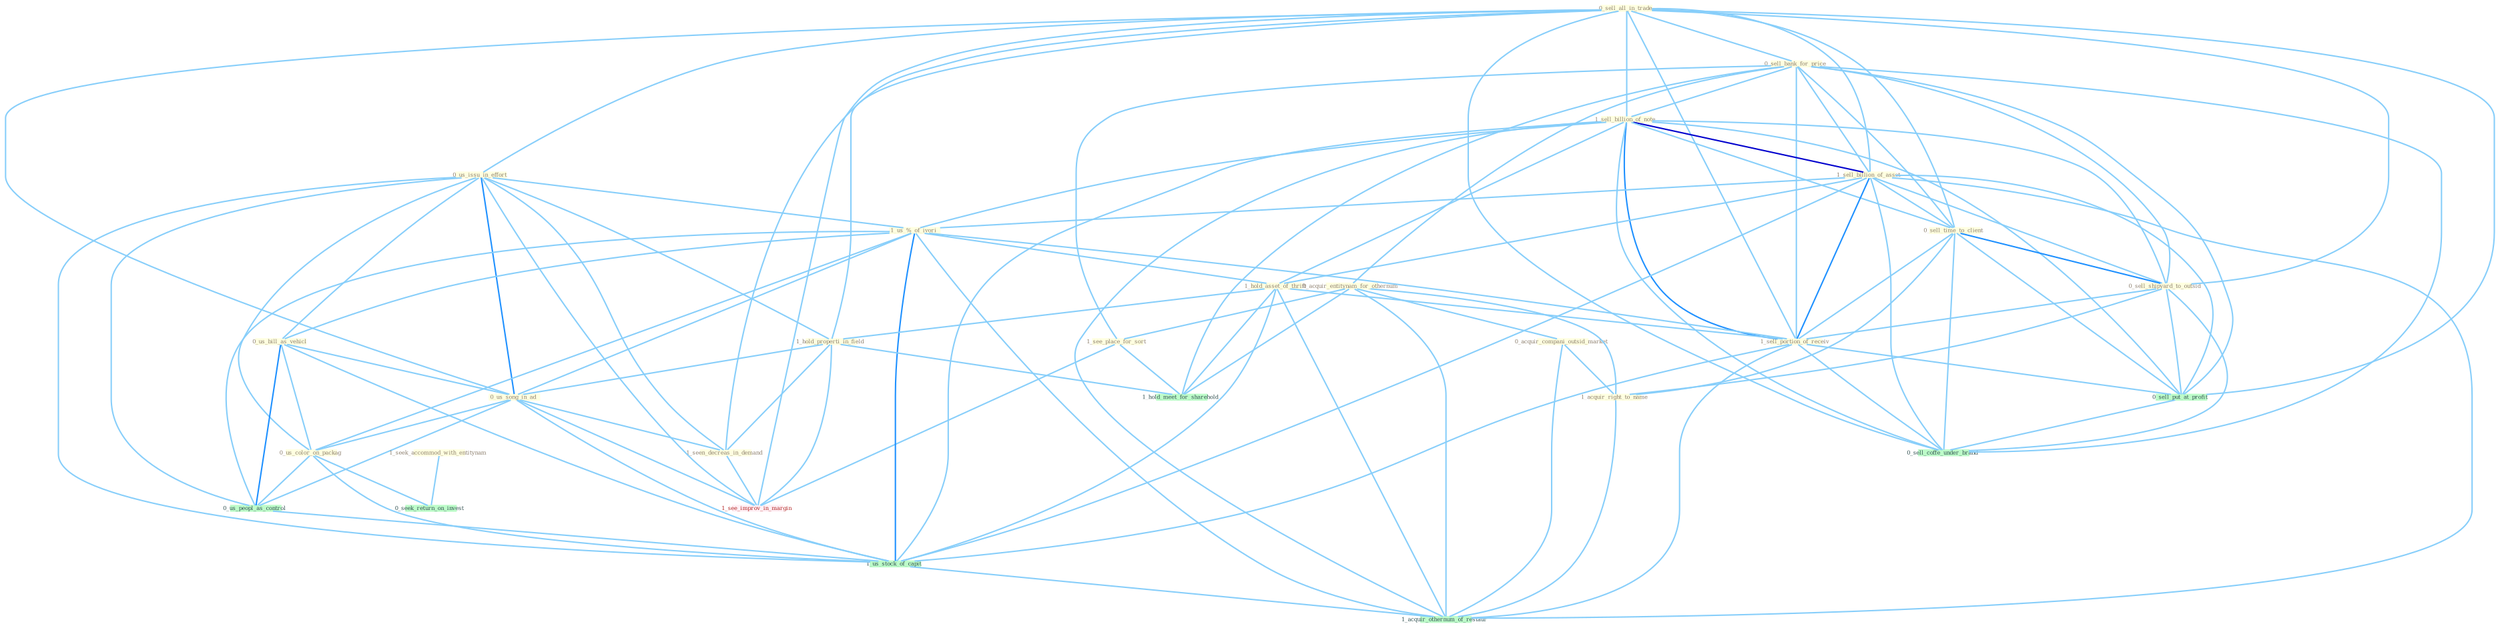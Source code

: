 Graph G{ 
    node
    [shape=polygon,style=filled,width=.5,height=.06,color="#BDFCC9",fixedsize=true,fontsize=4,
    fontcolor="#2f4f4f"];
    {node
    [color="#ffffe0", fontcolor="#8b7d6b"] "0_sell_all_in_trade " "0_us_issu_in_effort " "0_sell_bank_for_price " "0_acquir_entitynam_for_othernum " "1_sell_billion_of_note " "1_sell_billion_of_asset " "0_sell_time_to_client " "1_see_place_for_sort " "1_us_%_of_ivori " "0_acquir_compani_outsid_market " "1_hold_asset_of_thrift " "0_us_bill_as_vehicl " "0_sell_shipyard_to_outsid " "1_sell_portion_of_receiv " "1_hold_properti_in_field " "0_us_song_in_ad " "0_us_color_on_packag " "1_seen_decreas_in_demand " "1_acquir_right_to_name " "1_seek_accommod_with_entitynam "}
{node [color="#fff0f5", fontcolor="#b22222"] "1_see_improv_in_margin "}
edge [color="#B0E2FF"];

	"0_sell_all_in_trade " -- "0_us_issu_in_effort " [w="1", color="#87cefa" ];
	"0_sell_all_in_trade " -- "0_sell_bank_for_price " [w="1", color="#87cefa" ];
	"0_sell_all_in_trade " -- "1_sell_billion_of_note " [w="1", color="#87cefa" ];
	"0_sell_all_in_trade " -- "1_sell_billion_of_asset " [w="1", color="#87cefa" ];
	"0_sell_all_in_trade " -- "0_sell_time_to_client " [w="1", color="#87cefa" ];
	"0_sell_all_in_trade " -- "0_sell_shipyard_to_outsid " [w="1", color="#87cefa" ];
	"0_sell_all_in_trade " -- "1_sell_portion_of_receiv " [w="1", color="#87cefa" ];
	"0_sell_all_in_trade " -- "1_hold_properti_in_field " [w="1", color="#87cefa" ];
	"0_sell_all_in_trade " -- "0_us_song_in_ad " [w="1", color="#87cefa" ];
	"0_sell_all_in_trade " -- "1_seen_decreas_in_demand " [w="1", color="#87cefa" ];
	"0_sell_all_in_trade " -- "0_sell_put_at_profit " [w="1", color="#87cefa" ];
	"0_sell_all_in_trade " -- "1_see_improv_in_margin " [w="1", color="#87cefa" ];
	"0_sell_all_in_trade " -- "0_sell_coffe_under_brand " [w="1", color="#87cefa" ];
	"0_us_issu_in_effort " -- "1_us_%_of_ivori " [w="1", color="#87cefa" ];
	"0_us_issu_in_effort " -- "0_us_bill_as_vehicl " [w="1", color="#87cefa" ];
	"0_us_issu_in_effort " -- "1_hold_properti_in_field " [w="1", color="#87cefa" ];
	"0_us_issu_in_effort " -- "0_us_song_in_ad " [w="2", color="#1e90ff" , len=0.8];
	"0_us_issu_in_effort " -- "0_us_color_on_packag " [w="1", color="#87cefa" ];
	"0_us_issu_in_effort " -- "1_seen_decreas_in_demand " [w="1", color="#87cefa" ];
	"0_us_issu_in_effort " -- "0_us_peopl_as_control " [w="1", color="#87cefa" ];
	"0_us_issu_in_effort " -- "1_us_stock_of_capit " [w="1", color="#87cefa" ];
	"0_us_issu_in_effort " -- "1_see_improv_in_margin " [w="1", color="#87cefa" ];
	"0_sell_bank_for_price " -- "0_acquir_entitynam_for_othernum " [w="1", color="#87cefa" ];
	"0_sell_bank_for_price " -- "1_sell_billion_of_note " [w="1", color="#87cefa" ];
	"0_sell_bank_for_price " -- "1_sell_billion_of_asset " [w="1", color="#87cefa" ];
	"0_sell_bank_for_price " -- "0_sell_time_to_client " [w="1", color="#87cefa" ];
	"0_sell_bank_for_price " -- "1_see_place_for_sort " [w="1", color="#87cefa" ];
	"0_sell_bank_for_price " -- "0_sell_shipyard_to_outsid " [w="1", color="#87cefa" ];
	"0_sell_bank_for_price " -- "1_sell_portion_of_receiv " [w="1", color="#87cefa" ];
	"0_sell_bank_for_price " -- "0_sell_put_at_profit " [w="1", color="#87cefa" ];
	"0_sell_bank_for_price " -- "0_sell_coffe_under_brand " [w="1", color="#87cefa" ];
	"0_sell_bank_for_price " -- "1_hold_meet_for_sharehold " [w="1", color="#87cefa" ];
	"0_acquir_entitynam_for_othernum " -- "1_see_place_for_sort " [w="1", color="#87cefa" ];
	"0_acquir_entitynam_for_othernum " -- "0_acquir_compani_outsid_market " [w="1", color="#87cefa" ];
	"0_acquir_entitynam_for_othernum " -- "1_acquir_right_to_name " [w="1", color="#87cefa" ];
	"0_acquir_entitynam_for_othernum " -- "1_hold_meet_for_sharehold " [w="1", color="#87cefa" ];
	"0_acquir_entitynam_for_othernum " -- "1_acquir_othernum_of_restaur " [w="1", color="#87cefa" ];
	"1_sell_billion_of_note " -- "1_sell_billion_of_asset " [w="3", color="#0000cd" , len=0.6];
	"1_sell_billion_of_note " -- "0_sell_time_to_client " [w="1", color="#87cefa" ];
	"1_sell_billion_of_note " -- "1_us_%_of_ivori " [w="1", color="#87cefa" ];
	"1_sell_billion_of_note " -- "1_hold_asset_of_thrift " [w="1", color="#87cefa" ];
	"1_sell_billion_of_note " -- "0_sell_shipyard_to_outsid " [w="1", color="#87cefa" ];
	"1_sell_billion_of_note " -- "1_sell_portion_of_receiv " [w="2", color="#1e90ff" , len=0.8];
	"1_sell_billion_of_note " -- "0_sell_put_at_profit " [w="1", color="#87cefa" ];
	"1_sell_billion_of_note " -- "1_us_stock_of_capit " [w="1", color="#87cefa" ];
	"1_sell_billion_of_note " -- "0_sell_coffe_under_brand " [w="1", color="#87cefa" ];
	"1_sell_billion_of_note " -- "1_acquir_othernum_of_restaur " [w="1", color="#87cefa" ];
	"1_sell_billion_of_asset " -- "0_sell_time_to_client " [w="1", color="#87cefa" ];
	"1_sell_billion_of_asset " -- "1_us_%_of_ivori " [w="1", color="#87cefa" ];
	"1_sell_billion_of_asset " -- "1_hold_asset_of_thrift " [w="1", color="#87cefa" ];
	"1_sell_billion_of_asset " -- "0_sell_shipyard_to_outsid " [w="1", color="#87cefa" ];
	"1_sell_billion_of_asset " -- "1_sell_portion_of_receiv " [w="2", color="#1e90ff" , len=0.8];
	"1_sell_billion_of_asset " -- "0_sell_put_at_profit " [w="1", color="#87cefa" ];
	"1_sell_billion_of_asset " -- "1_us_stock_of_capit " [w="1", color="#87cefa" ];
	"1_sell_billion_of_asset " -- "0_sell_coffe_under_brand " [w="1", color="#87cefa" ];
	"1_sell_billion_of_asset " -- "1_acquir_othernum_of_restaur " [w="1", color="#87cefa" ];
	"0_sell_time_to_client " -- "0_sell_shipyard_to_outsid " [w="2", color="#1e90ff" , len=0.8];
	"0_sell_time_to_client " -- "1_sell_portion_of_receiv " [w="1", color="#87cefa" ];
	"0_sell_time_to_client " -- "1_acquir_right_to_name " [w="1", color="#87cefa" ];
	"0_sell_time_to_client " -- "0_sell_put_at_profit " [w="1", color="#87cefa" ];
	"0_sell_time_to_client " -- "0_sell_coffe_under_brand " [w="1", color="#87cefa" ];
	"1_see_place_for_sort " -- "1_see_improv_in_margin " [w="1", color="#87cefa" ];
	"1_see_place_for_sort " -- "1_hold_meet_for_sharehold " [w="1", color="#87cefa" ];
	"1_us_%_of_ivori " -- "1_hold_asset_of_thrift " [w="1", color="#87cefa" ];
	"1_us_%_of_ivori " -- "0_us_bill_as_vehicl " [w="1", color="#87cefa" ];
	"1_us_%_of_ivori " -- "1_sell_portion_of_receiv " [w="1", color="#87cefa" ];
	"1_us_%_of_ivori " -- "0_us_song_in_ad " [w="1", color="#87cefa" ];
	"1_us_%_of_ivori " -- "0_us_color_on_packag " [w="1", color="#87cefa" ];
	"1_us_%_of_ivori " -- "0_us_peopl_as_control " [w="1", color="#87cefa" ];
	"1_us_%_of_ivori " -- "1_us_stock_of_capit " [w="2", color="#1e90ff" , len=0.8];
	"1_us_%_of_ivori " -- "1_acquir_othernum_of_restaur " [w="1", color="#87cefa" ];
	"0_acquir_compani_outsid_market " -- "1_acquir_right_to_name " [w="1", color="#87cefa" ];
	"0_acquir_compani_outsid_market " -- "1_acquir_othernum_of_restaur " [w="1", color="#87cefa" ];
	"1_hold_asset_of_thrift " -- "1_sell_portion_of_receiv " [w="1", color="#87cefa" ];
	"1_hold_asset_of_thrift " -- "1_hold_properti_in_field " [w="1", color="#87cefa" ];
	"1_hold_asset_of_thrift " -- "1_us_stock_of_capit " [w="1", color="#87cefa" ];
	"1_hold_asset_of_thrift " -- "1_hold_meet_for_sharehold " [w="1", color="#87cefa" ];
	"1_hold_asset_of_thrift " -- "1_acquir_othernum_of_restaur " [w="1", color="#87cefa" ];
	"0_us_bill_as_vehicl " -- "0_us_song_in_ad " [w="1", color="#87cefa" ];
	"0_us_bill_as_vehicl " -- "0_us_color_on_packag " [w="1", color="#87cefa" ];
	"0_us_bill_as_vehicl " -- "0_us_peopl_as_control " [w="2", color="#1e90ff" , len=0.8];
	"0_us_bill_as_vehicl " -- "1_us_stock_of_capit " [w="1", color="#87cefa" ];
	"0_sell_shipyard_to_outsid " -- "1_sell_portion_of_receiv " [w="1", color="#87cefa" ];
	"0_sell_shipyard_to_outsid " -- "1_acquir_right_to_name " [w="1", color="#87cefa" ];
	"0_sell_shipyard_to_outsid " -- "0_sell_put_at_profit " [w="1", color="#87cefa" ];
	"0_sell_shipyard_to_outsid " -- "0_sell_coffe_under_brand " [w="1", color="#87cefa" ];
	"1_sell_portion_of_receiv " -- "0_sell_put_at_profit " [w="1", color="#87cefa" ];
	"1_sell_portion_of_receiv " -- "1_us_stock_of_capit " [w="1", color="#87cefa" ];
	"1_sell_portion_of_receiv " -- "0_sell_coffe_under_brand " [w="1", color="#87cefa" ];
	"1_sell_portion_of_receiv " -- "1_acquir_othernum_of_restaur " [w="1", color="#87cefa" ];
	"1_hold_properti_in_field " -- "0_us_song_in_ad " [w="1", color="#87cefa" ];
	"1_hold_properti_in_field " -- "1_seen_decreas_in_demand " [w="1", color="#87cefa" ];
	"1_hold_properti_in_field " -- "1_see_improv_in_margin " [w="1", color="#87cefa" ];
	"1_hold_properti_in_field " -- "1_hold_meet_for_sharehold " [w="1", color="#87cefa" ];
	"0_us_song_in_ad " -- "0_us_color_on_packag " [w="1", color="#87cefa" ];
	"0_us_song_in_ad " -- "1_seen_decreas_in_demand " [w="1", color="#87cefa" ];
	"0_us_song_in_ad " -- "0_us_peopl_as_control " [w="1", color="#87cefa" ];
	"0_us_song_in_ad " -- "1_us_stock_of_capit " [w="1", color="#87cefa" ];
	"0_us_song_in_ad " -- "1_see_improv_in_margin " [w="1", color="#87cefa" ];
	"0_us_color_on_packag " -- "0_us_peopl_as_control " [w="1", color="#87cefa" ];
	"0_us_color_on_packag " -- "0_seek_return_on_invest " [w="1", color="#87cefa" ];
	"0_us_color_on_packag " -- "1_us_stock_of_capit " [w="1", color="#87cefa" ];
	"1_seen_decreas_in_demand " -- "1_see_improv_in_margin " [w="1", color="#87cefa" ];
	"1_acquir_right_to_name " -- "1_acquir_othernum_of_restaur " [w="1", color="#87cefa" ];
	"1_seek_accommod_with_entitynam " -- "0_seek_return_on_invest " [w="1", color="#87cefa" ];
	"0_us_peopl_as_control " -- "1_us_stock_of_capit " [w="1", color="#87cefa" ];
	"0_sell_put_at_profit " -- "0_sell_coffe_under_brand " [w="1", color="#87cefa" ];
	"1_us_stock_of_capit " -- "1_acquir_othernum_of_restaur " [w="1", color="#87cefa" ];
}